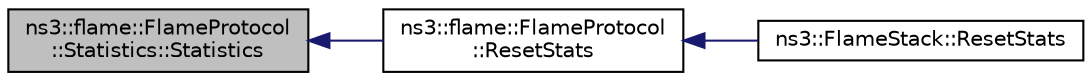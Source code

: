 digraph "ns3::flame::FlameProtocol::Statistics::Statistics"
{
  edge [fontname="Helvetica",fontsize="10",labelfontname="Helvetica",labelfontsize="10"];
  node [fontname="Helvetica",fontsize="10",shape=record];
  rankdir="LR";
  Node1 [label="ns3::flame::FlameProtocol\l::Statistics::Statistics",height=0.2,width=0.4,color="black", fillcolor="grey75", style="filled", fontcolor="black"];
  Node1 -> Node2 [dir="back",color="midnightblue",fontsize="10",style="solid"];
  Node2 [label="ns3::flame::FlameProtocol\l::ResetStats",height=0.2,width=0.4,color="black", fillcolor="white", style="filled",URL="$dd/d6a/classns3_1_1flame_1_1FlameProtocol.html#ab93a741052cafb5e9ee8caa6e4262119",tooltip="Reset statistics function. "];
  Node2 -> Node3 [dir="back",color="midnightblue",fontsize="10",style="solid"];
  Node3 [label="ns3::FlameStack::ResetStats",height=0.2,width=0.4,color="black", fillcolor="white", style="filled",URL="$d0/dfd/classns3_1_1FlameStack.html#a101c1ea5691abd5942270441df461a2d",tooltip="Reset the statistics. "];
}
